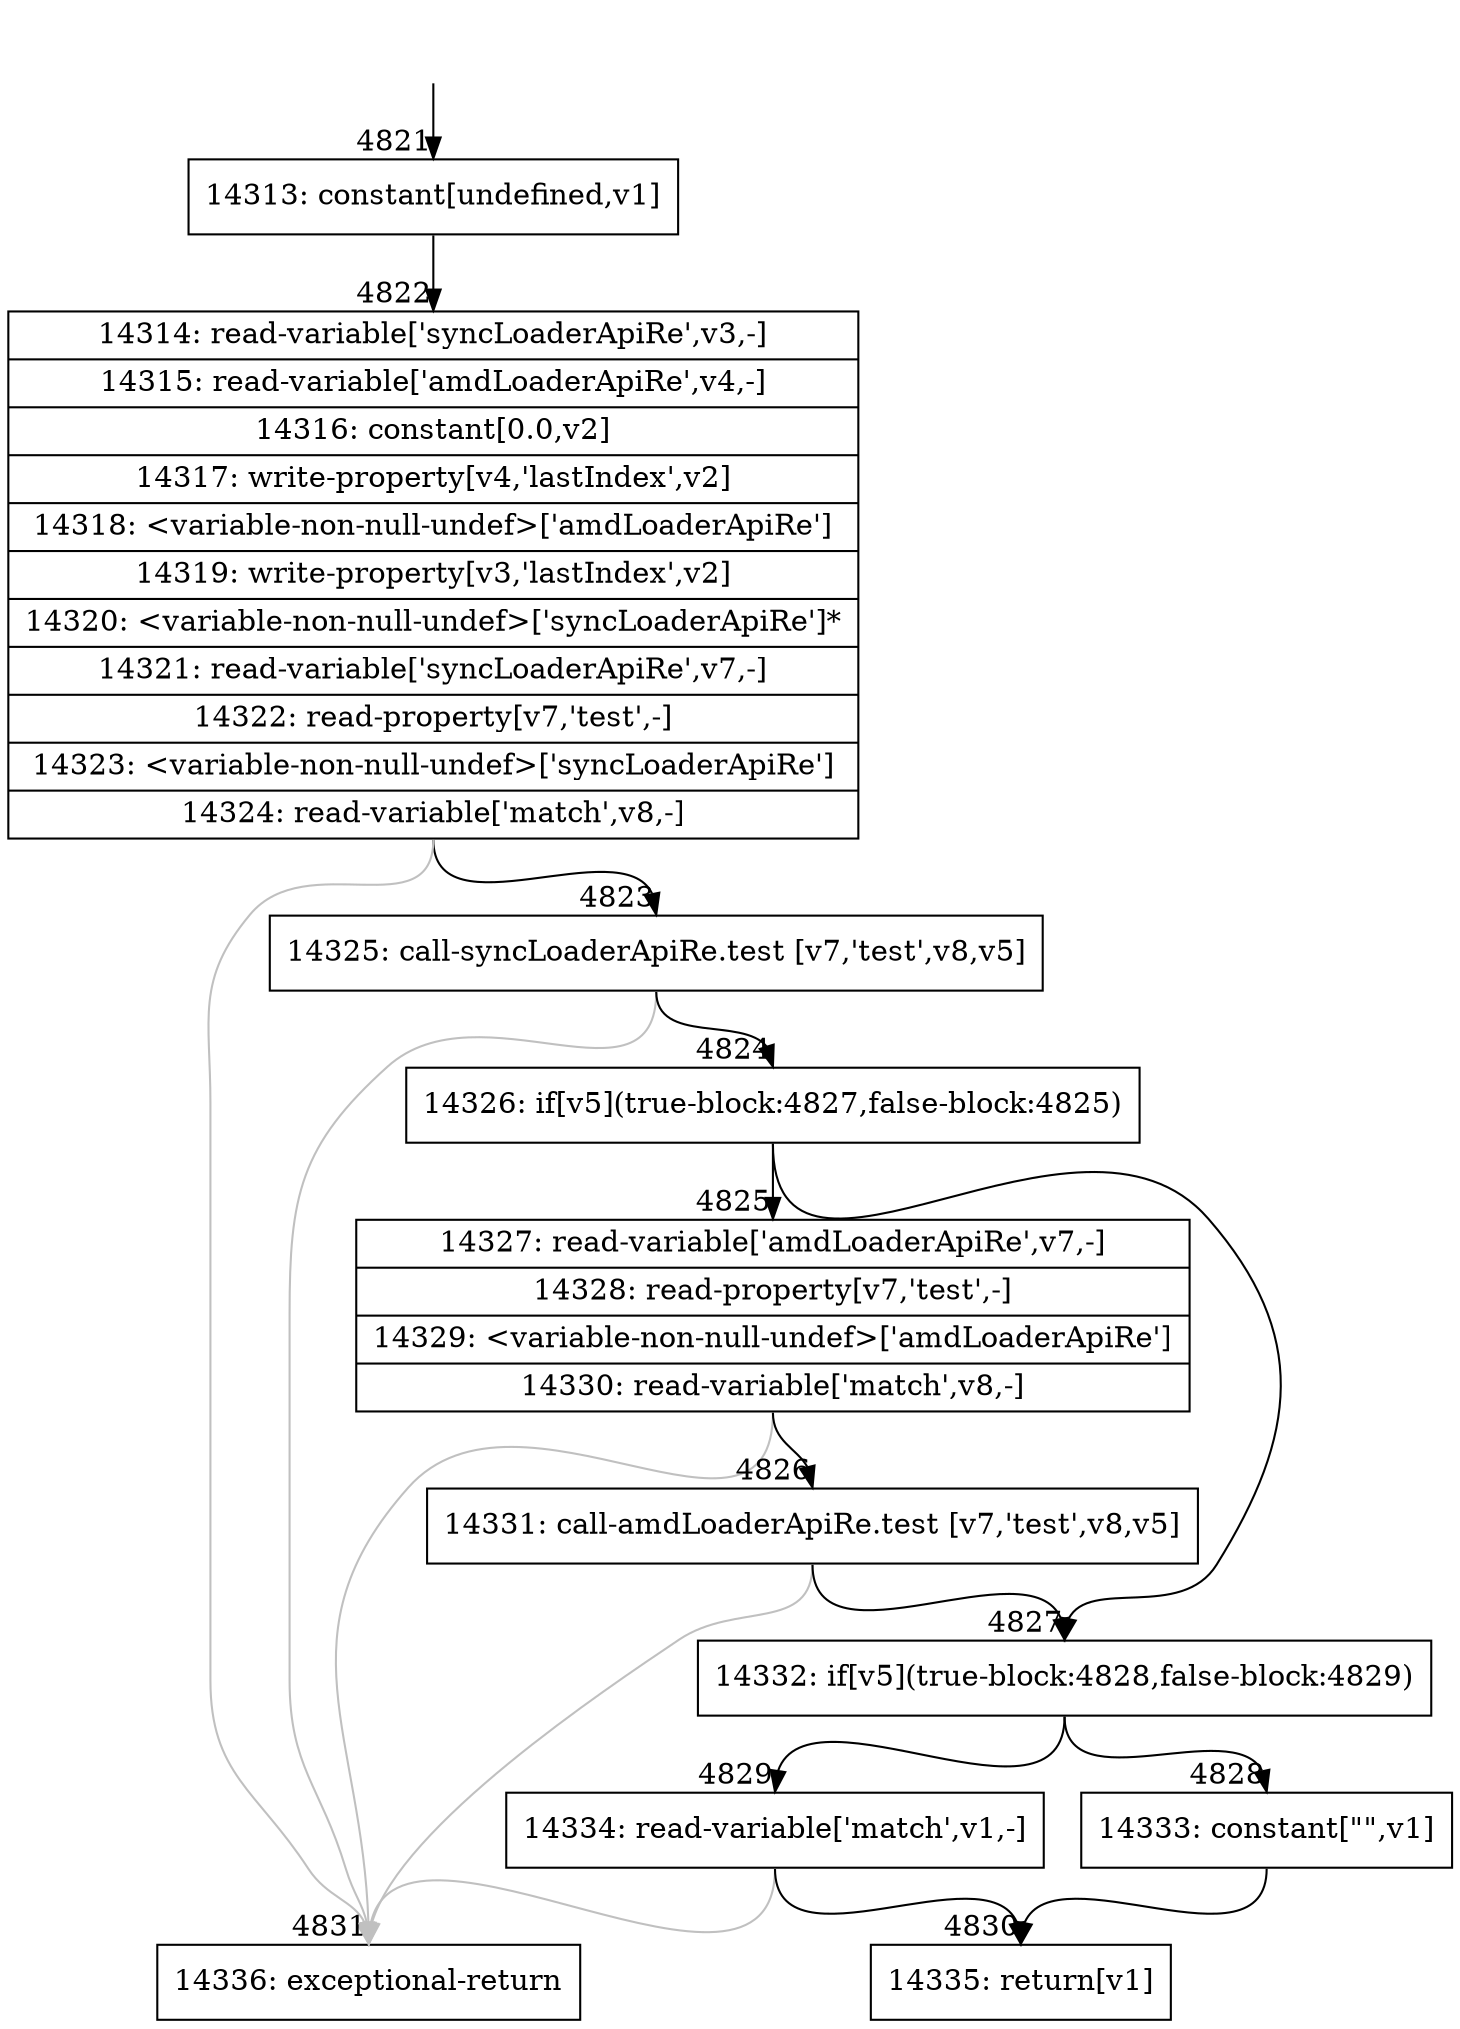 digraph {
rankdir="TD"
BB_entry349[shape=none,label=""];
BB_entry349 -> BB4821 [tailport=s, headport=n, headlabel="    4821"]
BB4821 [shape=record label="{14313: constant[undefined,v1]}" ] 
BB4821 -> BB4822 [tailport=s, headport=n, headlabel="      4822"]
BB4822 [shape=record label="{14314: read-variable['syncLoaderApiRe',v3,-]|14315: read-variable['amdLoaderApiRe',v4,-]|14316: constant[0.0,v2]|14317: write-property[v4,'lastIndex',v2]|14318: \<variable-non-null-undef\>['amdLoaderApiRe']|14319: write-property[v3,'lastIndex',v2]|14320: \<variable-non-null-undef\>['syncLoaderApiRe']*|14321: read-variable['syncLoaderApiRe',v7,-]|14322: read-property[v7,'test',-]|14323: \<variable-non-null-undef\>['syncLoaderApiRe']|14324: read-variable['match',v8,-]}" ] 
BB4822 -> BB4823 [tailport=s, headport=n, headlabel="      4823"]
BB4822 -> BB4831 [tailport=s, headport=n, color=gray, headlabel="      4831"]
BB4823 [shape=record label="{14325: call-syncLoaderApiRe.test [v7,'test',v8,v5]}" ] 
BB4823 -> BB4824 [tailport=s, headport=n, headlabel="      4824"]
BB4823 -> BB4831 [tailport=s, headport=n, color=gray]
BB4824 [shape=record label="{14326: if[v5](true-block:4827,false-block:4825)}" ] 
BB4824 -> BB4827 [tailport=s, headport=n, headlabel="      4827"]
BB4824 -> BB4825 [tailport=s, headport=n, headlabel="      4825"]
BB4825 [shape=record label="{14327: read-variable['amdLoaderApiRe',v7,-]|14328: read-property[v7,'test',-]|14329: \<variable-non-null-undef\>['amdLoaderApiRe']|14330: read-variable['match',v8,-]}" ] 
BB4825 -> BB4826 [tailport=s, headport=n, headlabel="      4826"]
BB4825 -> BB4831 [tailport=s, headport=n, color=gray]
BB4826 [shape=record label="{14331: call-amdLoaderApiRe.test [v7,'test',v8,v5]}" ] 
BB4826 -> BB4827 [tailport=s, headport=n]
BB4826 -> BB4831 [tailport=s, headport=n, color=gray]
BB4827 [shape=record label="{14332: if[v5](true-block:4828,false-block:4829)}" ] 
BB4827 -> BB4828 [tailport=s, headport=n, headlabel="      4828"]
BB4827 -> BB4829 [tailport=s, headport=n, headlabel="      4829"]
BB4828 [shape=record label="{14333: constant[\"\",v1]}" ] 
BB4828 -> BB4830 [tailport=s, headport=n, headlabel="      4830"]
BB4829 [shape=record label="{14334: read-variable['match',v1,-]}" ] 
BB4829 -> BB4830 [tailport=s, headport=n]
BB4829 -> BB4831 [tailport=s, headport=n, color=gray]
BB4830 [shape=record label="{14335: return[v1]}" ] 
BB4831 [shape=record label="{14336: exceptional-return}" ] 
//#$~ 6608
}
